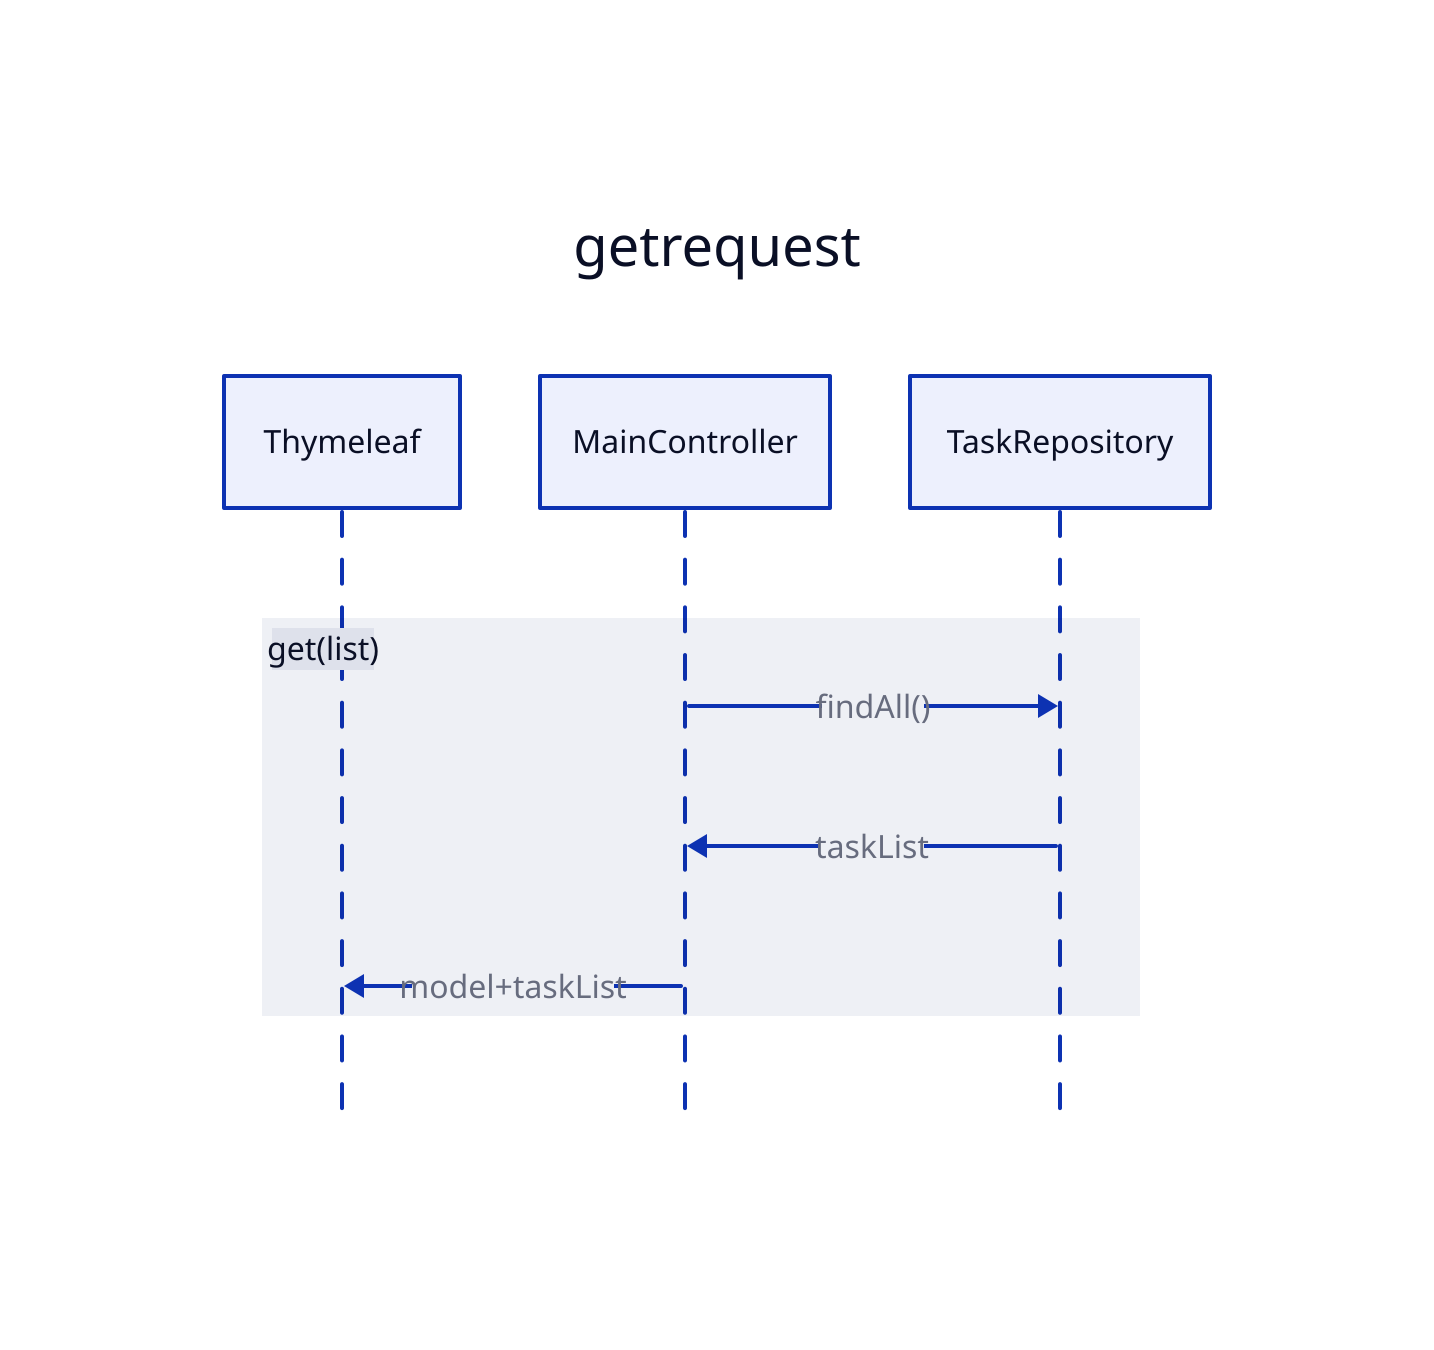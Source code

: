 getrequest: {
  shape: sequence_diagram

  th: Thymeleaf
  con: MainController
  re: TaskRepository
  get(list): {
    con -> re: findAll()
    re -> con: taskList
    con -> th: model+taskList
  }
}
